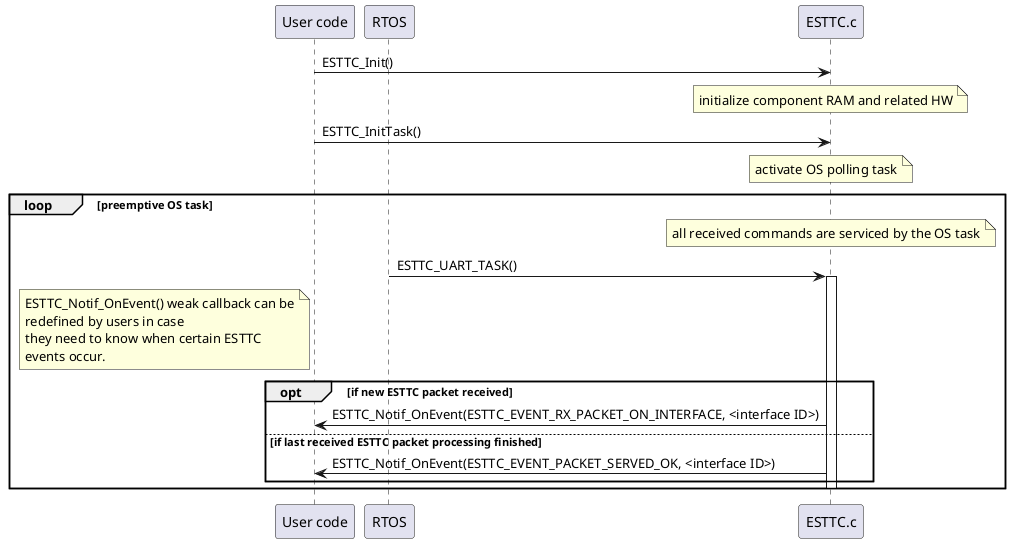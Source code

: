 @startuml

participant User as "User code"
participant RTOS
participant ESTTC as "ESTTC.c"

User -> ESTTC: ESTTC_Init()
note over ESTTC: initialize component RAM and related HW
User -> ESTTC: ESTTC_InitTask()
note over ESTTC: activate OS polling task
loop preemptive OS task
note over ESTTC: all received commands are serviced by the OS task
RTOS -> ESTTC: ESTTC_UART_TASK()
activate ESTTC
    note left User: ESTTC_Notif_OnEvent() weak callback can be\nredefined by users in case\nthey need to know when certain ESTTC\nevents occur.
    opt if new ESTTC packet received
        ESTTC -> User: ESTTC_Notif_OnEvent(ESTTC_EVENT_RX_PACKET_ON_INTERFACE, <interface ID>)
    else if last received ESTTC packet processing finished
        ESTTC -> User: ESTTC_Notif_OnEvent(ESTTC_EVENT_PACKET_SERVED_OK, <interface ID>)
    end opt
deactivate ESTTC
end loop

@enduml